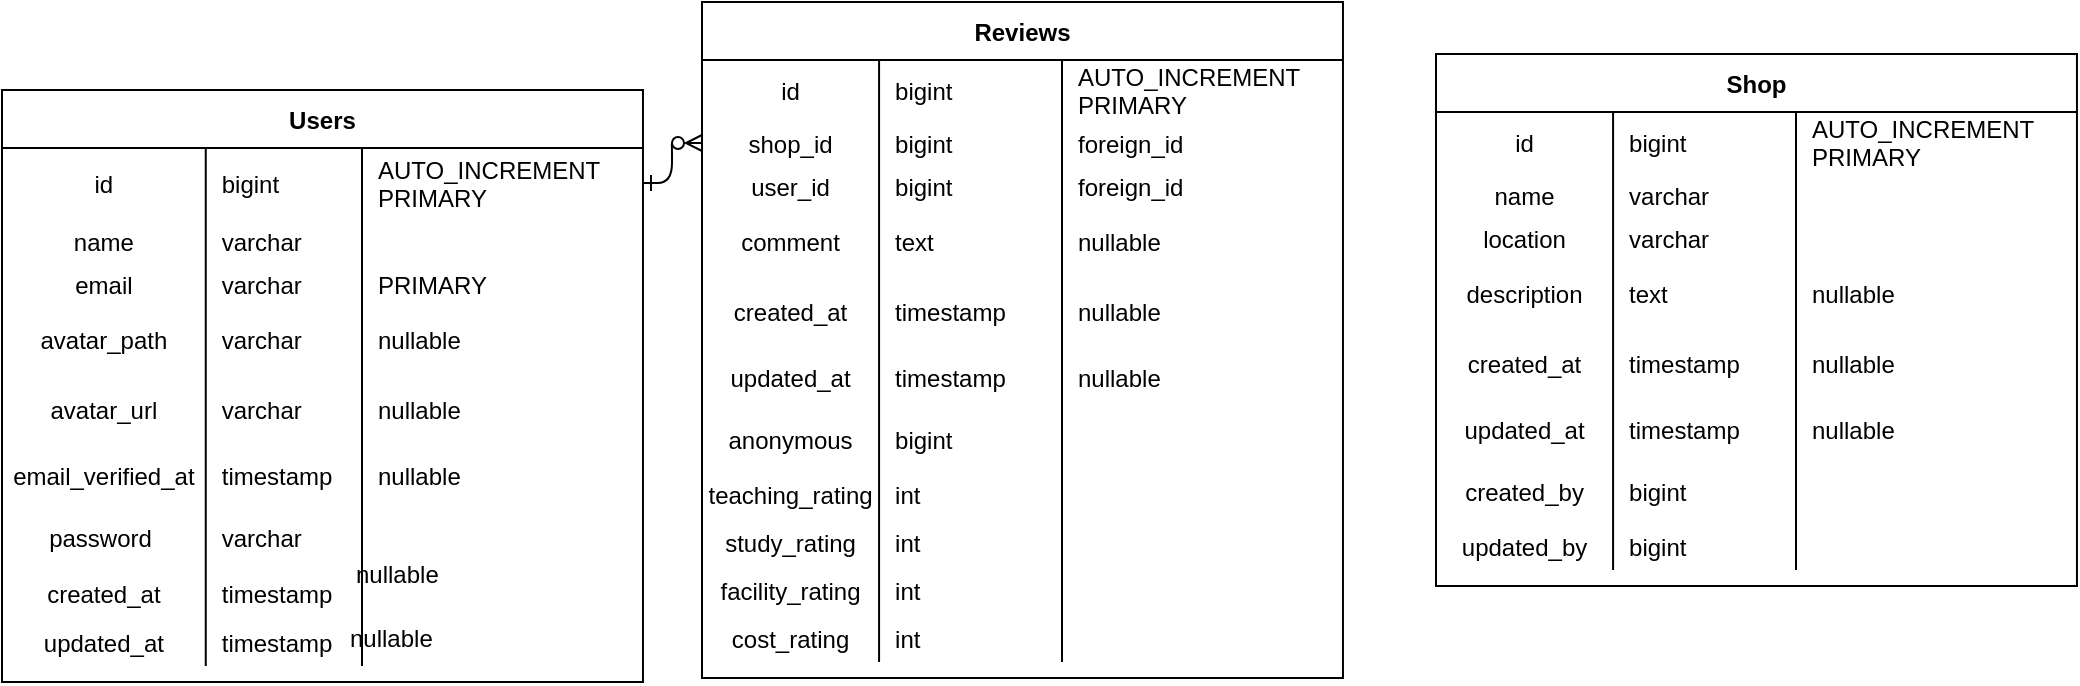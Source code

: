 <mxfile>
    <diagram id="fdcGJLfnFhQPQRy7Jr3l" name="ページ1">
        <mxGraphModel dx="784" dy="411" grid="0" gridSize="10" guides="1" tooltips="1" connect="1" arrows="1" fold="1" page="1" pageScale="1" pageWidth="827" pageHeight="1169" background="#ffffff" math="0" shadow="0">
            <root>
                <mxCell id="0"/>
                <mxCell id="1" parent="0"/>
                <mxCell id="2" value="Shop" style="shape=table;startSize=29;container=1;collapsible=1;childLayout=tableLayout;fixedRows=1;rowLines=0;fontStyle=1;align=center;resizeLast=1;fillColor=default;" parent="1" vertex="1">
                    <mxGeometry x="742" y="64" width="320.484" height="265.968" as="geometry">
                        <mxRectangle x="25" y="132" width="65" height="30" as="alternateBounds"/>
                    </mxGeometry>
                </mxCell>
                <mxCell id="53" style="shape=tableRow;horizontal=0;startSize=0;swimlaneHead=0;swimlaneBody=0;fillColor=none;collapsible=0;dropTarget=0;points=[[0,0.5],[1,0.5]];portConstraint=eastwest;top=0;left=0;right=0;bottom=0;" parent="2" vertex="1">
                    <mxGeometry y="29" width="320.484" height="30" as="geometry"/>
                </mxCell>
                <mxCell id="54" value="id" style="shape=partialRectangle;connectable=0;fillColor=none;top=0;left=0;bottom=0;right=0;editable=1;overflow=hidden;strokeColor=default;fontColor=#000000;" parent="53" vertex="1">
                    <mxGeometry width="88.54" height="30" as="geometry">
                        <mxRectangle width="88.54" height="30" as="alternateBounds"/>
                    </mxGeometry>
                </mxCell>
                <mxCell id="55" value="bigint" style="shape=partialRectangle;connectable=0;fillColor=none;top=0;left=0;bottom=0;right=0;align=left;spacingLeft=6;overflow=hidden;strokeColor=default;fontColor=#000000;" parent="53" vertex="1">
                    <mxGeometry x="88.54" width="91.46" height="30" as="geometry">
                        <mxRectangle width="91.46" height="30" as="alternateBounds"/>
                    </mxGeometry>
                </mxCell>
                <mxCell id="56" value="AUTO_INCREMENT&#10;PRIMARY" style="shape=partialRectangle;connectable=0;fillColor=none;top=0;left=0;bottom=0;right=0;align=left;spacingLeft=6;overflow=hidden;strokeColor=default;fontColor=#000000;" parent="53" vertex="1">
                    <mxGeometry x="180" width="140.484" height="30" as="geometry">
                        <mxRectangle width="140.484" height="30" as="alternateBounds"/>
                    </mxGeometry>
                </mxCell>
                <mxCell id="6" value="" style="shape=tableRow;horizontal=0;startSize=0;swimlaneHead=0;swimlaneBody=0;fillColor=none;collapsible=0;dropTarget=0;points=[[0,0.5],[1,0.5]];portConstraint=eastwest;top=0;left=0;right=0;bottom=0;" parent="2" vertex="1">
                    <mxGeometry y="59" width="320.484" height="23" as="geometry"/>
                </mxCell>
                <mxCell id="7" value="name" style="shape=partialRectangle;connectable=0;fillColor=none;top=0;left=0;bottom=0;right=0;editable=1;overflow=hidden;strokeColor=default;fontColor=#000000;" parent="6" vertex="1">
                    <mxGeometry width="88.54" height="23" as="geometry">
                        <mxRectangle width="88.54" height="23" as="alternateBounds"/>
                    </mxGeometry>
                </mxCell>
                <mxCell id="8" value="varchar" style="shape=partialRectangle;connectable=0;fillColor=none;top=0;left=0;bottom=0;right=0;align=left;spacingLeft=6;overflow=hidden;strokeColor=default;fontColor=#000000;" parent="6" vertex="1">
                    <mxGeometry x="88.54" width="91.46" height="23" as="geometry">
                        <mxRectangle width="91.46" height="23" as="alternateBounds"/>
                    </mxGeometry>
                </mxCell>
                <mxCell id="45" style="shape=partialRectangle;connectable=0;fillColor=none;top=0;left=0;bottom=0;right=0;align=left;spacingLeft=6;overflow=hidden;strokeColor=default;fontColor=#000000;" parent="6" vertex="1">
                    <mxGeometry x="180" width="140.484" height="23" as="geometry">
                        <mxRectangle width="140.484" height="23" as="alternateBounds"/>
                    </mxGeometry>
                </mxCell>
                <mxCell id="9" value="" style="shape=tableRow;horizontal=0;startSize=0;swimlaneHead=0;swimlaneBody=0;fillColor=none;collapsible=0;dropTarget=0;points=[[0,0.5],[1,0.5]];portConstraint=eastwest;top=0;left=0;right=0;bottom=0;" parent="2" vertex="1">
                    <mxGeometry y="82" width="320.484" height="20" as="geometry"/>
                </mxCell>
                <mxCell id="10" value="location" style="shape=partialRectangle;connectable=0;fillColor=none;top=0;left=0;bottom=0;right=0;editable=1;overflow=hidden;strokeColor=default;fontColor=#000000;" parent="9" vertex="1">
                    <mxGeometry width="88.54" height="20" as="geometry">
                        <mxRectangle width="88.54" height="20" as="alternateBounds"/>
                    </mxGeometry>
                </mxCell>
                <mxCell id="11" value="varchar" style="shape=partialRectangle;connectable=0;fillColor=none;top=0;left=0;bottom=0;right=0;align=left;spacingLeft=6;overflow=hidden;strokeColor=default;fontColor=#000000;" parent="9" vertex="1">
                    <mxGeometry x="88.54" width="91.46" height="20" as="geometry">
                        <mxRectangle width="91.46" height="20" as="alternateBounds"/>
                    </mxGeometry>
                </mxCell>
                <mxCell id="46" style="shape=partialRectangle;connectable=0;fillColor=none;top=0;left=0;bottom=0;right=0;align=left;spacingLeft=6;overflow=hidden;strokeColor=default;fontColor=#000000;" parent="9" vertex="1">
                    <mxGeometry x="180" width="140.484" height="20" as="geometry">
                        <mxRectangle width="140.484" height="20" as="alternateBounds"/>
                    </mxGeometry>
                </mxCell>
                <mxCell id="12" value="" style="shape=tableRow;horizontal=0;startSize=0;swimlaneHead=0;swimlaneBody=0;fillColor=none;collapsible=0;dropTarget=0;points=[[0,0.5],[1,0.5]];portConstraint=eastwest;top=0;left=0;right=0;bottom=0;" parent="2" vertex="1">
                    <mxGeometry y="102" width="320.484" height="35" as="geometry"/>
                </mxCell>
                <mxCell id="13" value="description" style="shape=partialRectangle;connectable=0;fillColor=none;top=0;left=0;bottom=0;right=0;editable=1;overflow=hidden;strokeColor=default;fontColor=#000000;" parent="12" vertex="1">
                    <mxGeometry width="88.54" height="35" as="geometry">
                        <mxRectangle width="88.54" height="35" as="alternateBounds"/>
                    </mxGeometry>
                </mxCell>
                <mxCell id="14" value="text" style="shape=partialRectangle;connectable=0;fillColor=none;top=0;left=0;bottom=0;right=0;align=left;spacingLeft=6;overflow=hidden;strokeColor=default;fontColor=#000000;" parent="12" vertex="1">
                    <mxGeometry x="88.54" width="91.46" height="35" as="geometry">
                        <mxRectangle width="91.46" height="35" as="alternateBounds"/>
                    </mxGeometry>
                </mxCell>
                <mxCell id="47" value="nullable" style="shape=partialRectangle;connectable=0;fillColor=none;top=0;left=0;bottom=0;right=0;align=left;spacingLeft=6;overflow=hidden;strokeColor=default;fontColor=#000000;" parent="12" vertex="1">
                    <mxGeometry x="180" width="140.484" height="35" as="geometry">
                        <mxRectangle width="140.484" height="35" as="alternateBounds"/>
                    </mxGeometry>
                </mxCell>
                <mxCell id="15" value="" style="shape=tableRow;horizontal=0;startSize=0;swimlaneHead=0;swimlaneBody=0;fillColor=none;collapsible=0;dropTarget=0;points=[[0,0.5],[1,0.5]];portConstraint=eastwest;top=0;left=0;right=0;bottom=0;" parent="2" vertex="1">
                    <mxGeometry y="137" width="320.484" height="35" as="geometry"/>
                </mxCell>
                <mxCell id="16" value="created_at" style="shape=partialRectangle;connectable=0;fillColor=none;top=0;left=0;bottom=0;right=0;editable=1;overflow=hidden;strokeColor=default;fontColor=#000000;" parent="15" vertex="1">
                    <mxGeometry width="88.54" height="35" as="geometry">
                        <mxRectangle width="88.54" height="35" as="alternateBounds"/>
                    </mxGeometry>
                </mxCell>
                <mxCell id="17" value="timestamp" style="shape=partialRectangle;connectable=0;fillColor=none;top=0;left=0;bottom=0;right=0;align=left;spacingLeft=6;overflow=hidden;strokeColor=default;fontColor=#000000;" parent="15" vertex="1">
                    <mxGeometry x="88.54" width="91.46" height="35" as="geometry">
                        <mxRectangle width="91.46" height="35" as="alternateBounds"/>
                    </mxGeometry>
                </mxCell>
                <mxCell id="48" value="nullable" style="shape=partialRectangle;connectable=0;fillColor=none;top=0;left=0;bottom=0;right=0;align=left;spacingLeft=6;overflow=hidden;strokeColor=default;fontColor=#000000;" parent="15" vertex="1">
                    <mxGeometry x="180" width="140.484" height="35" as="geometry">
                        <mxRectangle width="140.484" height="35" as="alternateBounds"/>
                    </mxGeometry>
                </mxCell>
                <mxCell id="35" value="" style="shape=tableRow;horizontal=0;startSize=0;swimlaneHead=0;swimlaneBody=0;fillColor=none;collapsible=0;dropTarget=0;points=[[0,0.5],[1,0.5]];portConstraint=eastwest;top=0;left=0;right=0;bottom=0;" parent="2" vertex="1">
                    <mxGeometry y="172" width="320.484" height="31" as="geometry"/>
                </mxCell>
                <mxCell id="36" value="updated_at" style="shape=partialRectangle;connectable=0;fillColor=none;top=0;left=0;bottom=0;right=0;editable=1;overflow=hidden;strokeColor=default;fontColor=#000000;" parent="35" vertex="1">
                    <mxGeometry width="88.54" height="31" as="geometry">
                        <mxRectangle width="88.54" height="31" as="alternateBounds"/>
                    </mxGeometry>
                </mxCell>
                <mxCell id="37" value="timestamp" style="shape=partialRectangle;connectable=0;fillColor=none;top=0;left=0;bottom=0;right=0;align=left;spacingLeft=6;overflow=hidden;strokeColor=default;fontColor=#000000;" parent="35" vertex="1">
                    <mxGeometry x="88.54" width="91.46" height="31" as="geometry">
                        <mxRectangle width="91.46" height="31" as="alternateBounds"/>
                    </mxGeometry>
                </mxCell>
                <mxCell id="49" value="nullable" style="shape=partialRectangle;connectable=0;fillColor=none;top=0;left=0;bottom=0;right=0;align=left;spacingLeft=6;overflow=hidden;strokeColor=default;fontColor=#000000;" parent="35" vertex="1">
                    <mxGeometry x="180" width="140.484" height="31" as="geometry">
                        <mxRectangle width="140.484" height="31" as="alternateBounds"/>
                    </mxGeometry>
                </mxCell>
                <mxCell id="57" value="" style="shape=tableRow;horizontal=0;startSize=0;swimlaneHead=0;swimlaneBody=0;fillColor=none;collapsible=0;dropTarget=0;points=[[0,0.5],[1,0.5]];portConstraint=eastwest;top=0;left=0;right=0;bottom=0;" parent="2" vertex="1">
                    <mxGeometry y="203" width="320.484" height="31" as="geometry"/>
                </mxCell>
                <mxCell id="58" value="created_by" style="shape=partialRectangle;connectable=0;fillColor=none;top=0;left=0;bottom=0;right=0;editable=1;overflow=hidden;strokeColor=default;fontColor=#000000;" parent="57" vertex="1">
                    <mxGeometry width="88.54" height="31" as="geometry">
                        <mxRectangle width="88.54" height="31" as="alternateBounds"/>
                    </mxGeometry>
                </mxCell>
                <mxCell id="59" value="bigint" style="shape=partialRectangle;connectable=0;fillColor=none;top=0;left=0;bottom=0;right=0;align=left;spacingLeft=6;overflow=hidden;strokeColor=default;fontColor=#000000;" parent="57" vertex="1">
                    <mxGeometry x="88.54" width="91.46" height="31" as="geometry">
                        <mxRectangle width="91.46" height="31" as="alternateBounds"/>
                    </mxGeometry>
                </mxCell>
                <mxCell id="60" style="shape=partialRectangle;connectable=0;fillColor=none;top=0;left=0;bottom=0;right=0;align=left;spacingLeft=6;overflow=hidden;strokeColor=default;fontColor=#000000;" parent="57" vertex="1">
                    <mxGeometry x="180" width="140.484" height="31" as="geometry">
                        <mxRectangle width="140.484" height="31" as="alternateBounds"/>
                    </mxGeometry>
                </mxCell>
                <mxCell id="38" value="" style="shape=tableRow;horizontal=0;startSize=0;swimlaneHead=0;swimlaneBody=0;fillColor=none;collapsible=0;dropTarget=0;points=[[0,0.5],[1,0.5]];portConstraint=eastwest;top=0;left=0;right=0;bottom=0;" parent="2" vertex="1">
                    <mxGeometry y="234" width="320.484" height="24" as="geometry"/>
                </mxCell>
                <mxCell id="39" value="updated_by" style="shape=partialRectangle;connectable=0;fillColor=none;top=0;left=0;bottom=0;right=0;editable=1;overflow=hidden;strokeColor=default;fontColor=#000000;" parent="38" vertex="1">
                    <mxGeometry width="88.54" height="24" as="geometry">
                        <mxRectangle width="88.54" height="24" as="alternateBounds"/>
                    </mxGeometry>
                </mxCell>
                <mxCell id="40" value="bigint" style="shape=partialRectangle;connectable=0;fillColor=none;top=0;left=0;bottom=0;right=0;align=left;spacingLeft=6;overflow=hidden;strokeColor=default;fontColor=#000000;" parent="38" vertex="1">
                    <mxGeometry x="88.54" width="91.46" height="24" as="geometry">
                        <mxRectangle width="91.46" height="24" as="alternateBounds"/>
                    </mxGeometry>
                </mxCell>
                <mxCell id="50" style="shape=partialRectangle;connectable=0;fillColor=none;top=0;left=0;bottom=0;right=0;align=left;spacingLeft=6;overflow=hidden;strokeColor=default;fontColor=#000000;" parent="38" vertex="1">
                    <mxGeometry x="180" width="140.484" height="24" as="geometry">
                        <mxRectangle width="140.484" height="24" as="alternateBounds"/>
                    </mxGeometry>
                </mxCell>
                <mxCell id="102" value="nullable" style="shape=partialRectangle;connectable=0;fillColor=none;top=0;left=0;bottom=0;right=0;align=left;spacingLeft=6;overflow=hidden;strokeColor=default;fontColor=#000000;" parent="1" vertex="1">
                    <mxGeometry x="194" y="306" width="140.484" height="35" as="geometry">
                        <mxRectangle width="140.484" height="35" as="alternateBounds"/>
                    </mxGeometry>
                </mxCell>
                <mxCell id="103" value="nullable" style="shape=partialRectangle;connectable=0;fillColor=none;top=0;left=0;bottom=0;right=0;align=left;spacingLeft=6;overflow=hidden;strokeColor=default;fontColor=#000000;" parent="1" vertex="1">
                    <mxGeometry x="191" y="338" width="140.484" height="35" as="geometry">
                        <mxRectangle width="140.484" height="35" as="alternateBounds"/>
                    </mxGeometry>
                </mxCell>
                <mxCell id="104" value="Users" style="shape=table;startSize=29;container=1;collapsible=1;childLayout=tableLayout;fixedRows=1;rowLines=0;fontStyle=1;align=center;resizeLast=1;fillColor=default;" parent="1" vertex="1">
                    <mxGeometry x="25" y="82" width="320.484" height="296.006" as="geometry">
                        <mxRectangle x="25" y="132" width="65" height="30" as="alternateBounds"/>
                    </mxGeometry>
                </mxCell>
                <mxCell id="105" style="shape=tableRow;horizontal=0;startSize=0;swimlaneHead=0;swimlaneBody=0;fillColor=none;collapsible=0;dropTarget=0;points=[[0,0.5],[1,0.5]];portConstraint=eastwest;top=0;left=0;right=0;bottom=0;" parent="104" vertex="1">
                    <mxGeometry y="29" width="320.484" height="35" as="geometry"/>
                </mxCell>
                <mxCell id="106" value="id" style="shape=partialRectangle;connectable=0;fillColor=none;top=0;left=0;bottom=0;right=0;editable=1;overflow=hidden;strokeColor=default;fontColor=#000000;" parent="105" vertex="1">
                    <mxGeometry width="101.873" height="35" as="geometry">
                        <mxRectangle width="101.873" height="35" as="alternateBounds"/>
                    </mxGeometry>
                </mxCell>
                <mxCell id="107" value="bigint" style="shape=partialRectangle;connectable=0;fillColor=none;top=0;left=0;bottom=0;right=0;align=left;spacingLeft=6;overflow=hidden;strokeColor=default;fontColor=#000000;" parent="105" vertex="1">
                    <mxGeometry x="101.873" width="78.127" height="35" as="geometry">
                        <mxRectangle width="78.127" height="35" as="alternateBounds"/>
                    </mxGeometry>
                </mxCell>
                <mxCell id="108" value="AUTO_INCREMENT&#10;PRIMARY" style="shape=partialRectangle;connectable=0;fillColor=none;top=0;left=0;bottom=0;right=0;align=left;spacingLeft=6;overflow=hidden;strokeColor=default;fontColor=#000000;" parent="105" vertex="1">
                    <mxGeometry x="180" width="140.484" height="35" as="geometry">
                        <mxRectangle width="140.484" height="35" as="alternateBounds"/>
                    </mxGeometry>
                </mxCell>
                <mxCell id="109" value="" style="shape=tableRow;horizontal=0;startSize=0;swimlaneHead=0;swimlaneBody=0;fillColor=none;collapsible=0;dropTarget=0;points=[[0,0.5],[1,0.5]];portConstraint=eastwest;top=0;left=0;right=0;bottom=0;" parent="104" vertex="1">
                    <mxGeometry y="64" width="320.484" height="23" as="geometry"/>
                </mxCell>
                <mxCell id="110" value="name" style="shape=partialRectangle;connectable=0;fillColor=none;top=0;left=0;bottom=0;right=0;editable=1;overflow=hidden;strokeColor=default;fontColor=#000000;" parent="109" vertex="1">
                    <mxGeometry width="101.873" height="23" as="geometry">
                        <mxRectangle width="101.873" height="23" as="alternateBounds"/>
                    </mxGeometry>
                </mxCell>
                <mxCell id="111" value="varchar" style="shape=partialRectangle;connectable=0;fillColor=none;top=0;left=0;bottom=0;right=0;align=left;spacingLeft=6;overflow=hidden;strokeColor=default;fontColor=#000000;" parent="109" vertex="1">
                    <mxGeometry x="101.873" width="78.127" height="23" as="geometry">
                        <mxRectangle width="78.127" height="23" as="alternateBounds"/>
                    </mxGeometry>
                </mxCell>
                <mxCell id="112" style="shape=partialRectangle;connectable=0;fillColor=none;top=0;left=0;bottom=0;right=0;align=left;spacingLeft=6;overflow=hidden;strokeColor=default;fontColor=#000000;" parent="109" vertex="1">
                    <mxGeometry x="180" width="140.484" height="23" as="geometry">
                        <mxRectangle width="140.484" height="23" as="alternateBounds"/>
                    </mxGeometry>
                </mxCell>
                <mxCell id="113" value="" style="shape=tableRow;horizontal=0;startSize=0;swimlaneHead=0;swimlaneBody=0;fillColor=none;collapsible=0;dropTarget=0;points=[[0,0.5],[1,0.5]];portConstraint=eastwest;top=0;left=0;right=0;bottom=0;" parent="104" vertex="1">
                    <mxGeometry y="87" width="320.484" height="20" as="geometry"/>
                </mxCell>
                <mxCell id="114" value="email" style="shape=partialRectangle;connectable=0;fillColor=none;top=0;left=0;bottom=0;right=0;editable=1;overflow=hidden;strokeColor=default;fontColor=#000000;" parent="113" vertex="1">
                    <mxGeometry width="101.873" height="20" as="geometry">
                        <mxRectangle width="101.873" height="20" as="alternateBounds"/>
                    </mxGeometry>
                </mxCell>
                <mxCell id="115" value="varchar" style="shape=partialRectangle;connectable=0;fillColor=none;top=0;left=0;bottom=0;right=0;align=left;spacingLeft=6;overflow=hidden;strokeColor=default;fontColor=#000000;" parent="113" vertex="1">
                    <mxGeometry x="101.873" width="78.127" height="20" as="geometry">
                        <mxRectangle width="78.127" height="20" as="alternateBounds"/>
                    </mxGeometry>
                </mxCell>
                <mxCell id="116" value="PRIMARY" style="shape=partialRectangle;connectable=0;fillColor=none;top=0;left=0;bottom=0;right=0;align=left;spacingLeft=6;overflow=hidden;strokeColor=default;fontColor=#000000;" parent="113" vertex="1">
                    <mxGeometry x="180" width="140.484" height="20" as="geometry">
                        <mxRectangle width="140.484" height="20" as="alternateBounds"/>
                    </mxGeometry>
                </mxCell>
                <mxCell id="117" value="" style="shape=tableRow;horizontal=0;startSize=0;swimlaneHead=0;swimlaneBody=0;fillColor=none;collapsible=0;dropTarget=0;points=[[0,0.5],[1,0.5]];portConstraint=eastwest;top=0;left=0;right=0;bottom=0;" parent="104" vertex="1">
                    <mxGeometry y="107" width="320.484" height="35" as="geometry"/>
                </mxCell>
                <mxCell id="118" value="avatar_path" style="shape=partialRectangle;connectable=0;fillColor=none;top=0;left=0;bottom=0;right=0;editable=1;overflow=hidden;strokeColor=default;fontColor=#000000;" parent="117" vertex="1">
                    <mxGeometry width="101.873" height="35" as="geometry">
                        <mxRectangle width="101.873" height="35" as="alternateBounds"/>
                    </mxGeometry>
                </mxCell>
                <mxCell id="119" value="varchar" style="shape=partialRectangle;connectable=0;fillColor=none;top=0;left=0;bottom=0;right=0;align=left;spacingLeft=6;overflow=hidden;strokeColor=default;fontColor=#000000;" parent="117" vertex="1">
                    <mxGeometry x="101.873" width="78.127" height="35" as="geometry">
                        <mxRectangle width="78.127" height="35" as="alternateBounds"/>
                    </mxGeometry>
                </mxCell>
                <mxCell id="120" value="nullable" style="shape=partialRectangle;connectable=0;fillColor=none;top=0;left=0;bottom=0;right=0;align=left;spacingLeft=6;overflow=hidden;strokeColor=default;fontColor=#000000;" parent="117" vertex="1">
                    <mxGeometry x="180" width="140.484" height="35" as="geometry">
                        <mxRectangle width="140.484" height="35" as="alternateBounds"/>
                    </mxGeometry>
                </mxCell>
                <mxCell id="121" value="" style="shape=tableRow;horizontal=0;startSize=0;swimlaneHead=0;swimlaneBody=0;fillColor=none;collapsible=0;dropTarget=0;points=[[0,0.5],[1,0.5]];portConstraint=eastwest;top=0;left=0;right=0;bottom=0;" parent="104" vertex="1">
                    <mxGeometry y="142" width="320.484" height="35" as="geometry"/>
                </mxCell>
                <mxCell id="122" value="avatar_url" style="shape=partialRectangle;connectable=0;fillColor=none;top=0;left=0;bottom=0;right=0;editable=1;overflow=hidden;strokeColor=default;fontColor=#000000;" parent="121" vertex="1">
                    <mxGeometry width="101.873" height="35" as="geometry">
                        <mxRectangle width="101.873" height="35" as="alternateBounds"/>
                    </mxGeometry>
                </mxCell>
                <mxCell id="123" value="varchar" style="shape=partialRectangle;connectable=0;fillColor=none;top=0;left=0;bottom=0;right=0;align=left;spacingLeft=6;overflow=hidden;strokeColor=default;fontColor=#000000;" parent="121" vertex="1">
                    <mxGeometry x="101.873" width="78.127" height="35" as="geometry">
                        <mxRectangle width="78.127" height="35" as="alternateBounds"/>
                    </mxGeometry>
                </mxCell>
                <mxCell id="124" value="nullable" style="shape=partialRectangle;connectable=0;fillColor=none;top=0;left=0;bottom=0;right=0;align=left;spacingLeft=6;overflow=hidden;strokeColor=default;fontColor=#000000;" parent="121" vertex="1">
                    <mxGeometry x="180" width="140.484" height="35" as="geometry">
                        <mxRectangle width="140.484" height="35" as="alternateBounds"/>
                    </mxGeometry>
                </mxCell>
                <mxCell id="125" value="" style="shape=tableRow;horizontal=0;startSize=0;swimlaneHead=0;swimlaneBody=0;fillColor=none;collapsible=0;dropTarget=0;points=[[0,0.5],[1,0.5]];portConstraint=eastwest;top=0;left=0;right=0;bottom=0;" parent="104" vertex="1">
                    <mxGeometry y="177" width="320.484" height="31" as="geometry"/>
                </mxCell>
                <mxCell id="126" value="email_verified_at" style="shape=partialRectangle;connectable=0;fillColor=none;top=0;left=0;bottom=0;right=0;editable=1;overflow=hidden;strokeColor=default;fontColor=#000000;" parent="125" vertex="1">
                    <mxGeometry width="101.873" height="31" as="geometry">
                        <mxRectangle width="101.873" height="31" as="alternateBounds"/>
                    </mxGeometry>
                </mxCell>
                <mxCell id="127" value="timestamp" style="shape=partialRectangle;connectable=0;fillColor=none;top=0;left=0;bottom=0;right=0;align=left;spacingLeft=6;overflow=hidden;strokeColor=default;fontColor=#000000;" parent="125" vertex="1">
                    <mxGeometry x="101.873" width="78.127" height="31" as="geometry">
                        <mxRectangle width="78.127" height="31" as="alternateBounds"/>
                    </mxGeometry>
                </mxCell>
                <mxCell id="128" value="nullable" style="shape=partialRectangle;connectable=0;fillColor=none;top=0;left=0;bottom=0;right=0;align=left;spacingLeft=6;overflow=hidden;strokeColor=default;fontColor=#000000;" parent="125" vertex="1">
                    <mxGeometry x="180" width="140.484" height="31" as="geometry">
                        <mxRectangle width="140.484" height="31" as="alternateBounds"/>
                    </mxGeometry>
                </mxCell>
                <mxCell id="137" value="" style="shape=tableRow;horizontal=0;startSize=0;swimlaneHead=0;swimlaneBody=0;fillColor=none;collapsible=0;dropTarget=0;points=[[0,0.5],[1,0.5]];portConstraint=eastwest;top=0;left=0;right=0;bottom=0;" parent="104" vertex="1">
                    <mxGeometry y="208" width="320.484" height="31" as="geometry"/>
                </mxCell>
                <mxCell id="138" value="password " style="shape=partialRectangle;connectable=0;fillColor=none;top=0;left=0;bottom=0;right=0;editable=1;overflow=hidden;strokeColor=default;fontColor=#000000;" parent="137" vertex="1">
                    <mxGeometry width="101.873" height="31" as="geometry">
                        <mxRectangle width="101.873" height="31" as="alternateBounds"/>
                    </mxGeometry>
                </mxCell>
                <mxCell id="139" value="varchar" style="shape=partialRectangle;connectable=0;fillColor=none;top=0;left=0;bottom=0;right=0;align=left;spacingLeft=6;overflow=hidden;strokeColor=default;fontColor=#000000;" parent="137" vertex="1">
                    <mxGeometry x="101.873" width="78.127" height="31" as="geometry">
                        <mxRectangle width="78.127" height="31" as="alternateBounds"/>
                    </mxGeometry>
                </mxCell>
                <mxCell id="140" value="" style="shape=partialRectangle;connectable=0;fillColor=none;top=0;left=0;bottom=0;right=0;align=left;spacingLeft=6;overflow=hidden;strokeColor=default;fontColor=#000000;" parent="137" vertex="1">
                    <mxGeometry x="180" width="140.484" height="31" as="geometry">
                        <mxRectangle width="140.484" height="31" as="alternateBounds"/>
                    </mxGeometry>
                </mxCell>
                <mxCell id="129" value="" style="shape=tableRow;horizontal=0;startSize=0;swimlaneHead=0;swimlaneBody=0;fillColor=none;collapsible=0;dropTarget=0;points=[[0,0.5],[1,0.5]];portConstraint=eastwest;top=0;left=0;right=0;bottom=0;" parent="104" vertex="1">
                    <mxGeometry y="239" width="320.484" height="25" as="geometry"/>
                </mxCell>
                <mxCell id="130" value="created_at" style="shape=partialRectangle;connectable=0;fillColor=none;top=0;left=0;bottom=0;right=0;editable=1;overflow=hidden;strokeColor=default;fontColor=#000000;" parent="129" vertex="1">
                    <mxGeometry width="101.873" height="25" as="geometry">
                        <mxRectangle width="101.873" height="25" as="alternateBounds"/>
                    </mxGeometry>
                </mxCell>
                <mxCell id="131" value="timestamp" style="shape=partialRectangle;connectable=0;fillColor=none;top=0;left=0;bottom=0;right=0;align=left;spacingLeft=6;overflow=hidden;strokeColor=default;fontColor=#000000;" parent="129" vertex="1">
                    <mxGeometry x="101.873" width="78.127" height="25" as="geometry">
                        <mxRectangle width="78.127" height="25" as="alternateBounds"/>
                    </mxGeometry>
                </mxCell>
                <mxCell id="132" style="shape=partialRectangle;connectable=0;fillColor=none;top=0;left=0;bottom=0;right=0;align=left;spacingLeft=6;overflow=hidden;strokeColor=default;fontColor=#000000;" parent="129" vertex="1">
                    <mxGeometry x="180" width="140.484" height="25" as="geometry">
                        <mxRectangle width="140.484" height="25" as="alternateBounds"/>
                    </mxGeometry>
                </mxCell>
                <mxCell id="133" value="" style="shape=tableRow;horizontal=0;startSize=0;swimlaneHead=0;swimlaneBody=0;fillColor=none;collapsible=0;dropTarget=0;points=[[0,0.5],[1,0.5]];portConstraint=eastwest;top=0;left=0;right=0;bottom=0;" parent="104" vertex="1">
                    <mxGeometry y="264" width="320.484" height="24" as="geometry"/>
                </mxCell>
                <mxCell id="134" value="updated_at" style="shape=partialRectangle;connectable=0;fillColor=none;top=0;left=0;bottom=0;right=0;editable=1;overflow=hidden;strokeColor=default;fontColor=#000000;" parent="133" vertex="1">
                    <mxGeometry width="101.873" height="24" as="geometry">
                        <mxRectangle width="101.873" height="24" as="alternateBounds"/>
                    </mxGeometry>
                </mxCell>
                <mxCell id="135" value="timestamp" style="shape=partialRectangle;connectable=0;fillColor=none;top=0;left=0;bottom=0;right=0;align=left;spacingLeft=6;overflow=hidden;strokeColor=default;fontColor=#000000;" parent="133" vertex="1">
                    <mxGeometry x="101.873" width="78.127" height="24" as="geometry">
                        <mxRectangle width="78.127" height="24" as="alternateBounds"/>
                    </mxGeometry>
                </mxCell>
                <mxCell id="136" style="shape=partialRectangle;connectable=0;fillColor=none;top=0;left=0;bottom=0;right=0;align=left;spacingLeft=6;overflow=hidden;strokeColor=default;fontColor=#000000;" parent="133" vertex="1">
                    <mxGeometry x="180" width="140.484" height="24" as="geometry">
                        <mxRectangle width="140.484" height="24" as="alternateBounds"/>
                    </mxGeometry>
                </mxCell>
                <mxCell id="175" value="Reviews" style="shape=table;startSize=29;container=1;collapsible=1;childLayout=tableLayout;fixedRows=1;rowLines=0;fontStyle=1;align=center;resizeLast=1;fillColor=default;" vertex="1" parent="1">
                    <mxGeometry x="375" y="38" width="320.484" height="337.968" as="geometry">
                        <mxRectangle x="25" y="132" width="65" height="30" as="alternateBounds"/>
                    </mxGeometry>
                </mxCell>
                <mxCell id="176" style="shape=tableRow;horizontal=0;startSize=0;swimlaneHead=0;swimlaneBody=0;fillColor=none;collapsible=0;dropTarget=0;points=[[0,0.5],[1,0.5]];portConstraint=eastwest;top=0;left=0;right=0;bottom=0;" vertex="1" parent="175">
                    <mxGeometry y="29" width="320.484" height="30" as="geometry"/>
                </mxCell>
                <mxCell id="177" value="id" style="shape=partialRectangle;connectable=0;fillColor=none;top=0;left=0;bottom=0;right=0;editable=1;overflow=hidden;strokeColor=default;fontColor=#000000;" vertex="1" parent="176">
                    <mxGeometry width="88.54" height="30" as="geometry">
                        <mxRectangle width="88.54" height="30" as="alternateBounds"/>
                    </mxGeometry>
                </mxCell>
                <mxCell id="178" value="bigint" style="shape=partialRectangle;connectable=0;fillColor=none;top=0;left=0;bottom=0;right=0;align=left;spacingLeft=6;overflow=hidden;strokeColor=default;fontColor=#000000;" vertex="1" parent="176">
                    <mxGeometry x="88.54" width="91.46" height="30" as="geometry">
                        <mxRectangle width="91.46" height="30" as="alternateBounds"/>
                    </mxGeometry>
                </mxCell>
                <mxCell id="179" value="AUTO_INCREMENT&#10;PRIMARY" style="shape=partialRectangle;connectable=0;fillColor=none;top=0;left=0;bottom=0;right=0;align=left;spacingLeft=6;overflow=hidden;strokeColor=default;fontColor=#000000;" vertex="1" parent="176">
                    <mxGeometry x="180" width="140.484" height="30" as="geometry">
                        <mxRectangle width="140.484" height="30" as="alternateBounds"/>
                    </mxGeometry>
                </mxCell>
                <mxCell id="180" value="" style="shape=tableRow;horizontal=0;startSize=0;swimlaneHead=0;swimlaneBody=0;fillColor=none;collapsible=0;dropTarget=0;points=[[0,0.5],[1,0.5]];portConstraint=eastwest;top=0;left=0;right=0;bottom=0;" vertex="1" parent="175">
                    <mxGeometry y="59" width="320.484" height="23" as="geometry"/>
                </mxCell>
                <mxCell id="181" value="shop_id" style="shape=partialRectangle;connectable=0;fillColor=none;top=0;left=0;bottom=0;right=0;editable=1;overflow=hidden;strokeColor=default;fontColor=#000000;" vertex="1" parent="180">
                    <mxGeometry width="88.54" height="23" as="geometry">
                        <mxRectangle width="88.54" height="23" as="alternateBounds"/>
                    </mxGeometry>
                </mxCell>
                <mxCell id="182" value="bigint" style="shape=partialRectangle;connectable=0;fillColor=none;top=0;left=0;bottom=0;right=0;align=left;spacingLeft=6;overflow=hidden;strokeColor=default;fontColor=#000000;" vertex="1" parent="180">
                    <mxGeometry x="88.54" width="91.46" height="23" as="geometry">
                        <mxRectangle width="91.46" height="23" as="alternateBounds"/>
                    </mxGeometry>
                </mxCell>
                <mxCell id="183" value="foreign_id" style="shape=partialRectangle;connectable=0;fillColor=none;top=0;left=0;bottom=0;right=0;align=left;spacingLeft=6;overflow=hidden;strokeColor=default;fontColor=#000000;" vertex="1" parent="180">
                    <mxGeometry x="180" width="140.484" height="23" as="geometry">
                        <mxRectangle width="140.484" height="23" as="alternateBounds"/>
                    </mxGeometry>
                </mxCell>
                <mxCell id="184" value="" style="shape=tableRow;horizontal=0;startSize=0;swimlaneHead=0;swimlaneBody=0;fillColor=none;collapsible=0;dropTarget=0;points=[[0,0.5],[1,0.5]];portConstraint=eastwest;top=0;left=0;right=0;bottom=0;" vertex="1" parent="175">
                    <mxGeometry y="82" width="320.484" height="20" as="geometry"/>
                </mxCell>
                <mxCell id="185" value="user_id" style="shape=partialRectangle;connectable=0;fillColor=none;top=0;left=0;bottom=0;right=0;editable=1;overflow=hidden;strokeColor=default;fontColor=#000000;" vertex="1" parent="184">
                    <mxGeometry width="88.54" height="20" as="geometry">
                        <mxRectangle width="88.54" height="20" as="alternateBounds"/>
                    </mxGeometry>
                </mxCell>
                <mxCell id="186" value="bigint" style="shape=partialRectangle;connectable=0;fillColor=none;top=0;left=0;bottom=0;right=0;align=left;spacingLeft=6;overflow=hidden;strokeColor=default;fontColor=#000000;" vertex="1" parent="184">
                    <mxGeometry x="88.54" width="91.46" height="20" as="geometry">
                        <mxRectangle width="91.46" height="20" as="alternateBounds"/>
                    </mxGeometry>
                </mxCell>
                <mxCell id="187" value="foreign_id" style="shape=partialRectangle;connectable=0;fillColor=none;top=0;left=0;bottom=0;right=0;align=left;spacingLeft=6;overflow=hidden;strokeColor=default;fontColor=#000000;" vertex="1" parent="184">
                    <mxGeometry x="180" width="140.484" height="20" as="geometry">
                        <mxRectangle width="140.484" height="20" as="alternateBounds"/>
                    </mxGeometry>
                </mxCell>
                <mxCell id="188" value="" style="shape=tableRow;horizontal=0;startSize=0;swimlaneHead=0;swimlaneBody=0;fillColor=none;collapsible=0;dropTarget=0;points=[[0,0.5],[1,0.5]];portConstraint=eastwest;top=0;left=0;right=0;bottom=0;" vertex="1" parent="175">
                    <mxGeometry y="102" width="320.484" height="35" as="geometry"/>
                </mxCell>
                <mxCell id="189" value="comment" style="shape=partialRectangle;connectable=0;fillColor=none;top=0;left=0;bottom=0;right=0;editable=1;overflow=hidden;strokeColor=default;fontColor=#000000;" vertex="1" parent="188">
                    <mxGeometry width="88.54" height="35" as="geometry">
                        <mxRectangle width="88.54" height="35" as="alternateBounds"/>
                    </mxGeometry>
                </mxCell>
                <mxCell id="190" value="text" style="shape=partialRectangle;connectable=0;fillColor=none;top=0;left=0;bottom=0;right=0;align=left;spacingLeft=6;overflow=hidden;strokeColor=default;fontColor=#000000;" vertex="1" parent="188">
                    <mxGeometry x="88.54" width="91.46" height="35" as="geometry">
                        <mxRectangle width="91.46" height="35" as="alternateBounds"/>
                    </mxGeometry>
                </mxCell>
                <mxCell id="191" value="nullable" style="shape=partialRectangle;connectable=0;fillColor=none;top=0;left=0;bottom=0;right=0;align=left;spacingLeft=6;overflow=hidden;strokeColor=default;fontColor=#000000;" vertex="1" parent="188">
                    <mxGeometry x="180" width="140.484" height="35" as="geometry">
                        <mxRectangle width="140.484" height="35" as="alternateBounds"/>
                    </mxGeometry>
                </mxCell>
                <mxCell id="192" value="" style="shape=tableRow;horizontal=0;startSize=0;swimlaneHead=0;swimlaneBody=0;fillColor=none;collapsible=0;dropTarget=0;points=[[0,0.5],[1,0.5]];portConstraint=eastwest;top=0;left=0;right=0;bottom=0;" vertex="1" parent="175">
                    <mxGeometry y="137" width="320.484" height="35" as="geometry"/>
                </mxCell>
                <mxCell id="193" value="created_at" style="shape=partialRectangle;connectable=0;fillColor=none;top=0;left=0;bottom=0;right=0;editable=1;overflow=hidden;strokeColor=default;fontColor=#000000;" vertex="1" parent="192">
                    <mxGeometry width="88.54" height="35" as="geometry">
                        <mxRectangle width="88.54" height="35" as="alternateBounds"/>
                    </mxGeometry>
                </mxCell>
                <mxCell id="194" value="timestamp" style="shape=partialRectangle;connectable=0;fillColor=none;top=0;left=0;bottom=0;right=0;align=left;spacingLeft=6;overflow=hidden;strokeColor=default;fontColor=#000000;" vertex="1" parent="192">
                    <mxGeometry x="88.54" width="91.46" height="35" as="geometry">
                        <mxRectangle width="91.46" height="35" as="alternateBounds"/>
                    </mxGeometry>
                </mxCell>
                <mxCell id="195" value="nullable" style="shape=partialRectangle;connectable=0;fillColor=none;top=0;left=0;bottom=0;right=0;align=left;spacingLeft=6;overflow=hidden;strokeColor=default;fontColor=#000000;" vertex="1" parent="192">
                    <mxGeometry x="180" width="140.484" height="35" as="geometry">
                        <mxRectangle width="140.484" height="35" as="alternateBounds"/>
                    </mxGeometry>
                </mxCell>
                <mxCell id="196" value="" style="shape=tableRow;horizontal=0;startSize=0;swimlaneHead=0;swimlaneBody=0;fillColor=none;collapsible=0;dropTarget=0;points=[[0,0.5],[1,0.5]];portConstraint=eastwest;top=0;left=0;right=0;bottom=0;" vertex="1" parent="175">
                    <mxGeometry y="172" width="320.484" height="31" as="geometry"/>
                </mxCell>
                <mxCell id="197" value="updated_at" style="shape=partialRectangle;connectable=0;fillColor=none;top=0;left=0;bottom=0;right=0;editable=1;overflow=hidden;strokeColor=default;fontColor=#000000;" vertex="1" parent="196">
                    <mxGeometry width="88.54" height="31" as="geometry">
                        <mxRectangle width="88.54" height="31" as="alternateBounds"/>
                    </mxGeometry>
                </mxCell>
                <mxCell id="198" value="timestamp" style="shape=partialRectangle;connectable=0;fillColor=none;top=0;left=0;bottom=0;right=0;align=left;spacingLeft=6;overflow=hidden;strokeColor=default;fontColor=#000000;" vertex="1" parent="196">
                    <mxGeometry x="88.54" width="91.46" height="31" as="geometry">
                        <mxRectangle width="91.46" height="31" as="alternateBounds"/>
                    </mxGeometry>
                </mxCell>
                <mxCell id="199" value="nullable" style="shape=partialRectangle;connectable=0;fillColor=none;top=0;left=0;bottom=0;right=0;align=left;spacingLeft=6;overflow=hidden;strokeColor=default;fontColor=#000000;" vertex="1" parent="196">
                    <mxGeometry x="180" width="140.484" height="31" as="geometry">
                        <mxRectangle width="140.484" height="31" as="alternateBounds"/>
                    </mxGeometry>
                </mxCell>
                <mxCell id="200" value="" style="shape=tableRow;horizontal=0;startSize=0;swimlaneHead=0;swimlaneBody=0;fillColor=none;collapsible=0;dropTarget=0;points=[[0,0.5],[1,0.5]];portConstraint=eastwest;top=0;left=0;right=0;bottom=0;" vertex="1" parent="175">
                    <mxGeometry y="203" width="320.484" height="31" as="geometry"/>
                </mxCell>
                <mxCell id="201" value="anonymous" style="shape=partialRectangle;connectable=0;fillColor=none;top=0;left=0;bottom=0;right=0;editable=1;overflow=hidden;strokeColor=default;fontColor=#000000;" vertex="1" parent="200">
                    <mxGeometry width="88.54" height="31" as="geometry">
                        <mxRectangle width="88.54" height="31" as="alternateBounds"/>
                    </mxGeometry>
                </mxCell>
                <mxCell id="202" value="bigint" style="shape=partialRectangle;connectable=0;fillColor=none;top=0;left=0;bottom=0;right=0;align=left;spacingLeft=6;overflow=hidden;strokeColor=default;fontColor=#000000;" vertex="1" parent="200">
                    <mxGeometry x="88.54" width="91.46" height="31" as="geometry">
                        <mxRectangle width="91.46" height="31" as="alternateBounds"/>
                    </mxGeometry>
                </mxCell>
                <mxCell id="203" style="shape=partialRectangle;connectable=0;fillColor=none;top=0;left=0;bottom=0;right=0;align=left;spacingLeft=6;overflow=hidden;strokeColor=default;fontColor=#000000;" vertex="1" parent="200">
                    <mxGeometry x="180" width="140.484" height="31" as="geometry">
                        <mxRectangle width="140.484" height="31" as="alternateBounds"/>
                    </mxGeometry>
                </mxCell>
                <mxCell id="204" value="" style="shape=tableRow;horizontal=0;startSize=0;swimlaneHead=0;swimlaneBody=0;fillColor=none;collapsible=0;dropTarget=0;points=[[0,0.5],[1,0.5]];portConstraint=eastwest;top=0;left=0;right=0;bottom=0;" vertex="1" parent="175">
                    <mxGeometry y="234" width="320.484" height="24" as="geometry"/>
                </mxCell>
                <mxCell id="205" value="teaching_rating" style="shape=partialRectangle;connectable=0;fillColor=none;top=0;left=0;bottom=0;right=0;editable=1;overflow=hidden;strokeColor=default;fontColor=#000000;" vertex="1" parent="204">
                    <mxGeometry width="88.54" height="24" as="geometry">
                        <mxRectangle width="88.54" height="24" as="alternateBounds"/>
                    </mxGeometry>
                </mxCell>
                <mxCell id="206" value="int" style="shape=partialRectangle;connectable=0;fillColor=none;top=0;left=0;bottom=0;right=0;align=left;spacingLeft=6;overflow=hidden;strokeColor=default;fontColor=#000000;" vertex="1" parent="204">
                    <mxGeometry x="88.54" width="91.46" height="24" as="geometry">
                        <mxRectangle width="91.46" height="24" as="alternateBounds"/>
                    </mxGeometry>
                </mxCell>
                <mxCell id="207" style="shape=partialRectangle;connectable=0;fillColor=none;top=0;left=0;bottom=0;right=0;align=left;spacingLeft=6;overflow=hidden;strokeColor=default;fontColor=#000000;" vertex="1" parent="204">
                    <mxGeometry x="180" width="140.484" height="24" as="geometry">
                        <mxRectangle width="140.484" height="24" as="alternateBounds"/>
                    </mxGeometry>
                </mxCell>
                <mxCell id="208" value="" style="shape=tableRow;horizontal=0;startSize=0;swimlaneHead=0;swimlaneBody=0;fillColor=none;collapsible=0;dropTarget=0;points=[[0,0.5],[1,0.5]];portConstraint=eastwest;top=0;left=0;right=0;bottom=0;" vertex="1" parent="175">
                    <mxGeometry y="258" width="320.484" height="24" as="geometry"/>
                </mxCell>
                <mxCell id="209" value="study_rating" style="shape=partialRectangle;connectable=0;fillColor=none;top=0;left=0;bottom=0;right=0;editable=1;overflow=hidden;strokeColor=default;fontColor=#000000;" vertex="1" parent="208">
                    <mxGeometry width="88.54" height="24" as="geometry">
                        <mxRectangle width="88.54" height="24" as="alternateBounds"/>
                    </mxGeometry>
                </mxCell>
                <mxCell id="210" value="int" style="shape=partialRectangle;connectable=0;fillColor=none;top=0;left=0;bottom=0;right=0;align=left;spacingLeft=6;overflow=hidden;strokeColor=default;fontColor=#000000;" vertex="1" parent="208">
                    <mxGeometry x="88.54" width="91.46" height="24" as="geometry">
                        <mxRectangle width="91.46" height="24" as="alternateBounds"/>
                    </mxGeometry>
                </mxCell>
                <mxCell id="211" style="shape=partialRectangle;connectable=0;fillColor=none;top=0;left=0;bottom=0;right=0;align=left;spacingLeft=6;overflow=hidden;strokeColor=default;fontColor=#000000;" vertex="1" parent="208">
                    <mxGeometry x="180" width="140.484" height="24" as="geometry">
                        <mxRectangle width="140.484" height="24" as="alternateBounds"/>
                    </mxGeometry>
                </mxCell>
                <mxCell id="212" value="" style="shape=tableRow;horizontal=0;startSize=0;swimlaneHead=0;swimlaneBody=0;fillColor=none;collapsible=0;dropTarget=0;points=[[0,0.5],[1,0.5]];portConstraint=eastwest;top=0;left=0;right=0;bottom=0;" vertex="1" parent="175">
                    <mxGeometry y="282" width="320.484" height="24" as="geometry"/>
                </mxCell>
                <mxCell id="213" value="facility_rating" style="shape=partialRectangle;connectable=0;fillColor=none;top=0;left=0;bottom=0;right=0;editable=1;overflow=hidden;strokeColor=default;fontColor=#000000;" vertex="1" parent="212">
                    <mxGeometry width="88.54" height="24" as="geometry">
                        <mxRectangle width="88.54" height="24" as="alternateBounds"/>
                    </mxGeometry>
                </mxCell>
                <mxCell id="214" value="int" style="shape=partialRectangle;connectable=0;fillColor=none;top=0;left=0;bottom=0;right=0;align=left;spacingLeft=6;overflow=hidden;strokeColor=default;fontColor=#000000;" vertex="1" parent="212">
                    <mxGeometry x="88.54" width="91.46" height="24" as="geometry">
                        <mxRectangle width="91.46" height="24" as="alternateBounds"/>
                    </mxGeometry>
                </mxCell>
                <mxCell id="215" style="shape=partialRectangle;connectable=0;fillColor=none;top=0;left=0;bottom=0;right=0;align=left;spacingLeft=6;overflow=hidden;strokeColor=default;fontColor=#000000;" vertex="1" parent="212">
                    <mxGeometry x="180" width="140.484" height="24" as="geometry">
                        <mxRectangle width="140.484" height="24" as="alternateBounds"/>
                    </mxGeometry>
                </mxCell>
                <mxCell id="216" value="" style="shape=tableRow;horizontal=0;startSize=0;swimlaneHead=0;swimlaneBody=0;fillColor=none;collapsible=0;dropTarget=0;points=[[0,0.5],[1,0.5]];portConstraint=eastwest;top=0;left=0;right=0;bottom=0;" vertex="1" parent="175">
                    <mxGeometry y="306" width="320.484" height="24" as="geometry"/>
                </mxCell>
                <mxCell id="217" value="cost_rating" style="shape=partialRectangle;connectable=0;fillColor=none;top=0;left=0;bottom=0;right=0;editable=1;overflow=hidden;strokeColor=default;fontColor=#000000;" vertex="1" parent="216">
                    <mxGeometry width="88.54" height="24" as="geometry">
                        <mxRectangle width="88.54" height="24" as="alternateBounds"/>
                    </mxGeometry>
                </mxCell>
                <mxCell id="218" value="int" style="shape=partialRectangle;connectable=0;fillColor=none;top=0;left=0;bottom=0;right=0;align=left;spacingLeft=6;overflow=hidden;strokeColor=default;fontColor=#000000;" vertex="1" parent="216">
                    <mxGeometry x="88.54" width="91.46" height="24" as="geometry">
                        <mxRectangle width="91.46" height="24" as="alternateBounds"/>
                    </mxGeometry>
                </mxCell>
                <mxCell id="219" style="shape=partialRectangle;connectable=0;fillColor=none;top=0;left=0;bottom=0;right=0;align=left;spacingLeft=6;overflow=hidden;strokeColor=default;fontColor=#000000;" vertex="1" parent="216">
                    <mxGeometry x="180" width="140.484" height="24" as="geometry">
                        <mxRectangle width="140.484" height="24" as="alternateBounds"/>
                    </mxGeometry>
                </mxCell>
                <mxCell id="224" style="edgeStyle=elbowEdgeStyle;html=1;exitX=1;exitY=0.5;exitDx=0;exitDy=0;entryX=0;entryY=0.5;entryDx=0;entryDy=0;endArrow=ERzeroToMany;endFill=0;strokeColor=#000000;startArrow=ERone;startFill=0;" edge="1" parent="1" source="105" target="180">
                    <mxGeometry relative="1" as="geometry"/>
                </mxCell>
            </root>
        </mxGraphModel>
    </diagram>
</mxfile>